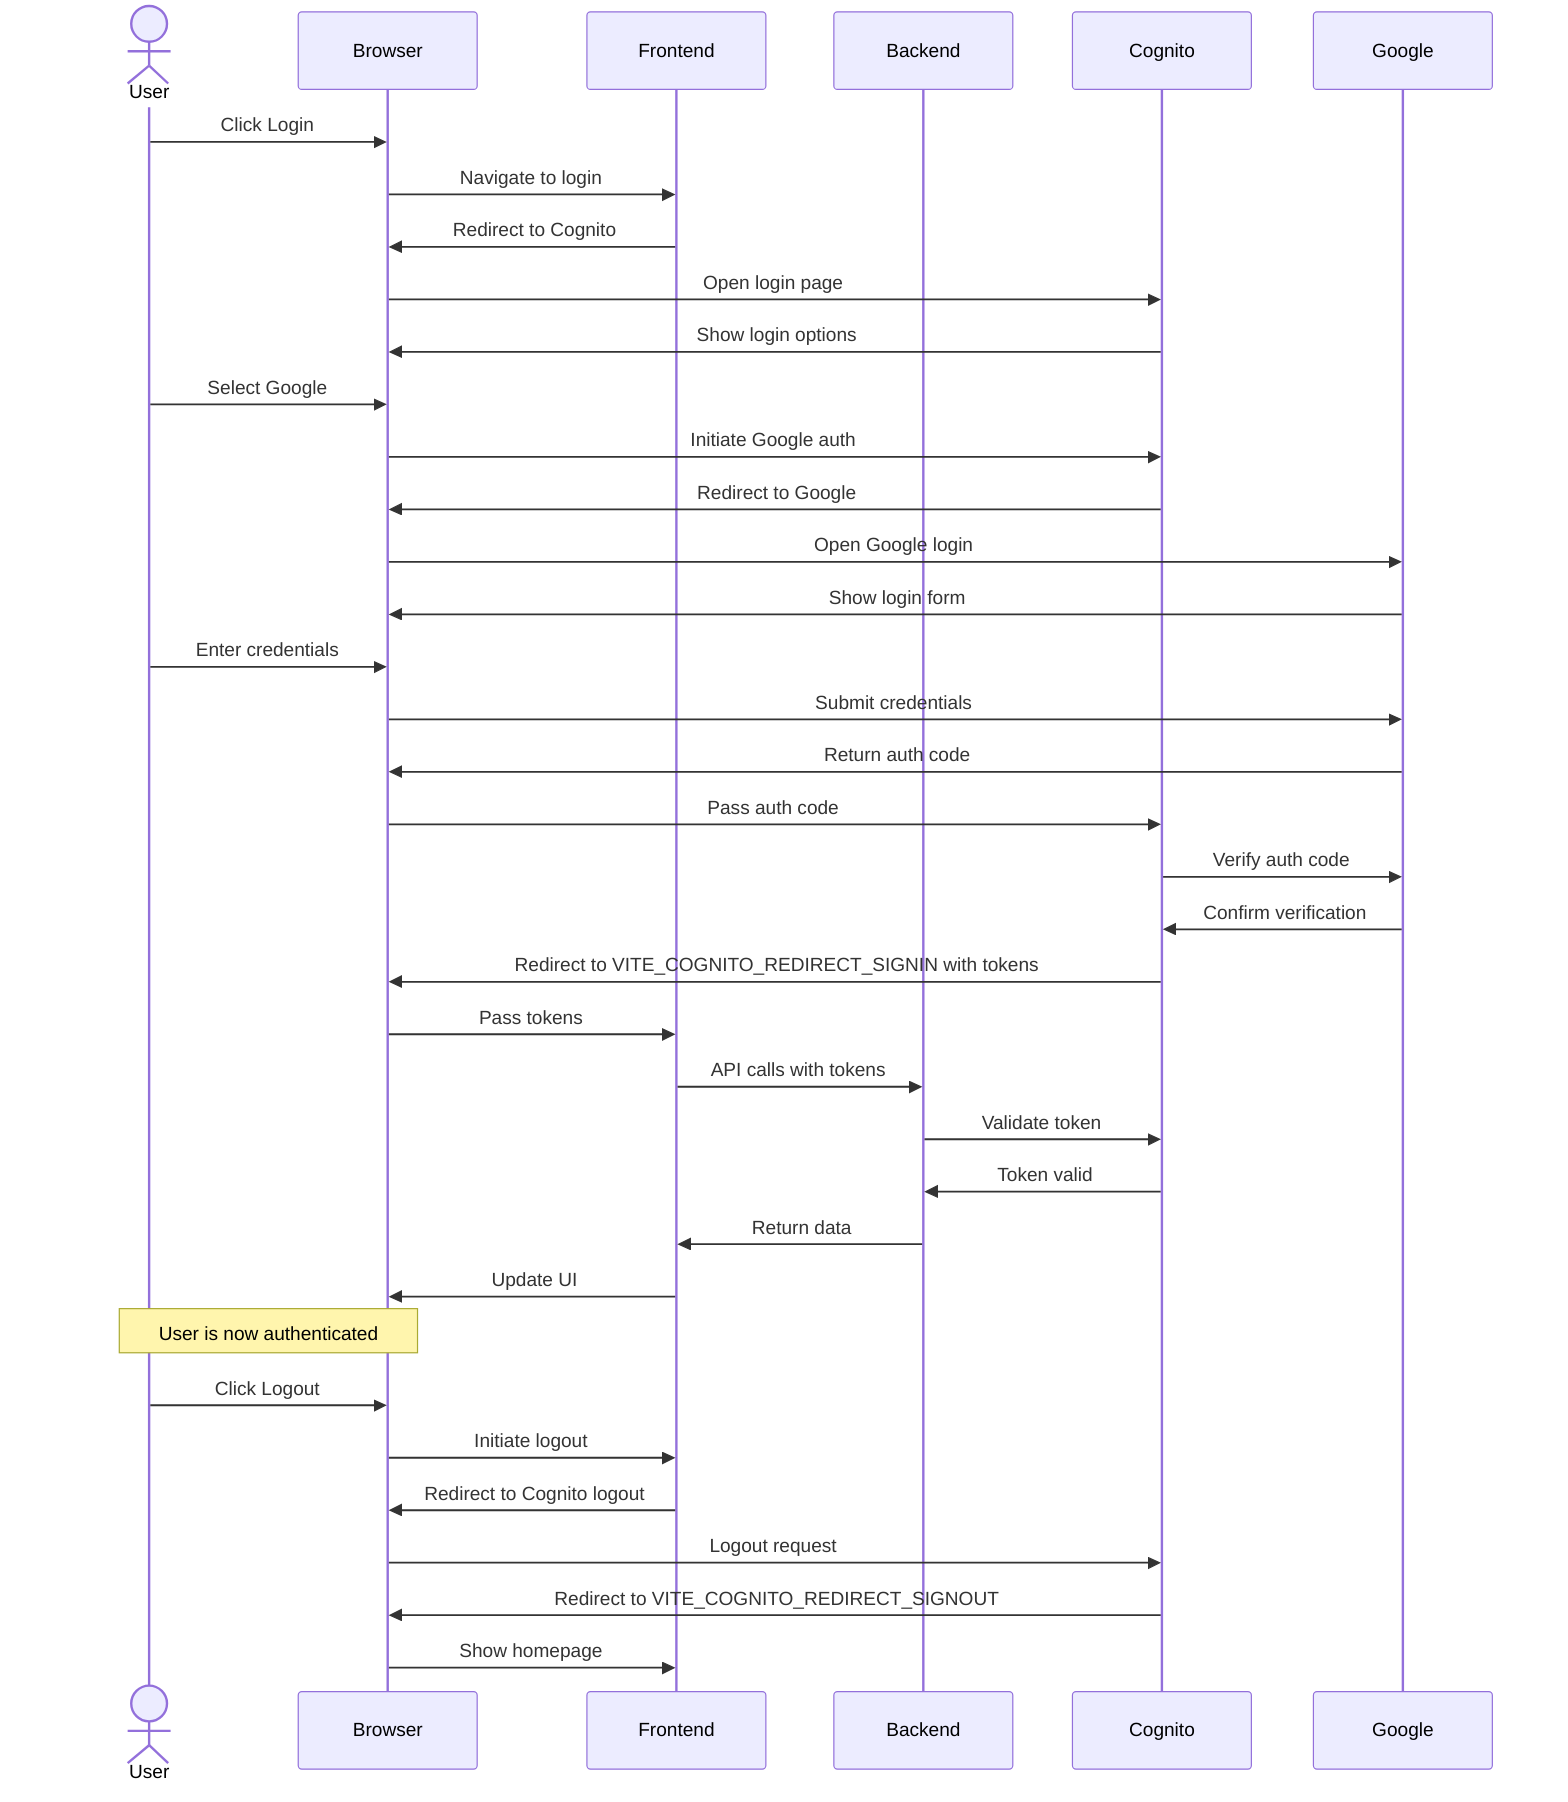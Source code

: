 sequenceDiagram
    actor User
    participant Browser
    participant Frontend
    participant Backend
    participant Cognito
    participant Google

    User->>Browser: Click Login
    Browser->>Frontend: Navigate to login
    Frontend->>Browser: Redirect to Cognito
    Browser->>Cognito: Open login page
    Cognito->>Browser: Show login options
    User->>Browser: Select Google
    Browser->>Cognito: Initiate Google auth
    Cognito->>Browser: Redirect to Google
    Browser->>Google: Open Google login
    Google->>Browser: Show login form
    User->>Browser: Enter credentials
    Browser->>Google: Submit credentials
    Google->>Browser: Return auth code
    Browser->>Cognito: Pass auth code
    Cognito->>Google: Verify auth code
    Google->>Cognito: Confirm verification
    Cognito->>Browser: Redirect to VITE_COGNITO_REDIRECT_SIGNIN with tokens
    Browser->>Frontend: Pass tokens
    Frontend->>Backend: API calls with tokens
    Backend->>Cognito: Validate token
    Cognito->>Backend: Token valid
    Backend->>Frontend: Return data
    Frontend->>Browser: Update UI

    Note over User,Browser: User is now authenticated

    User->>Browser: Click Logout
    Browser->>Frontend: Initiate logout
    Frontend->>Browser: Redirect to Cognito logout
    Browser->>Cognito: Logout request
    Cognito->>Browser: Redirect to VITE_COGNITO_REDIRECT_SIGNOUT
    Browser->>Frontend: Show homepage
